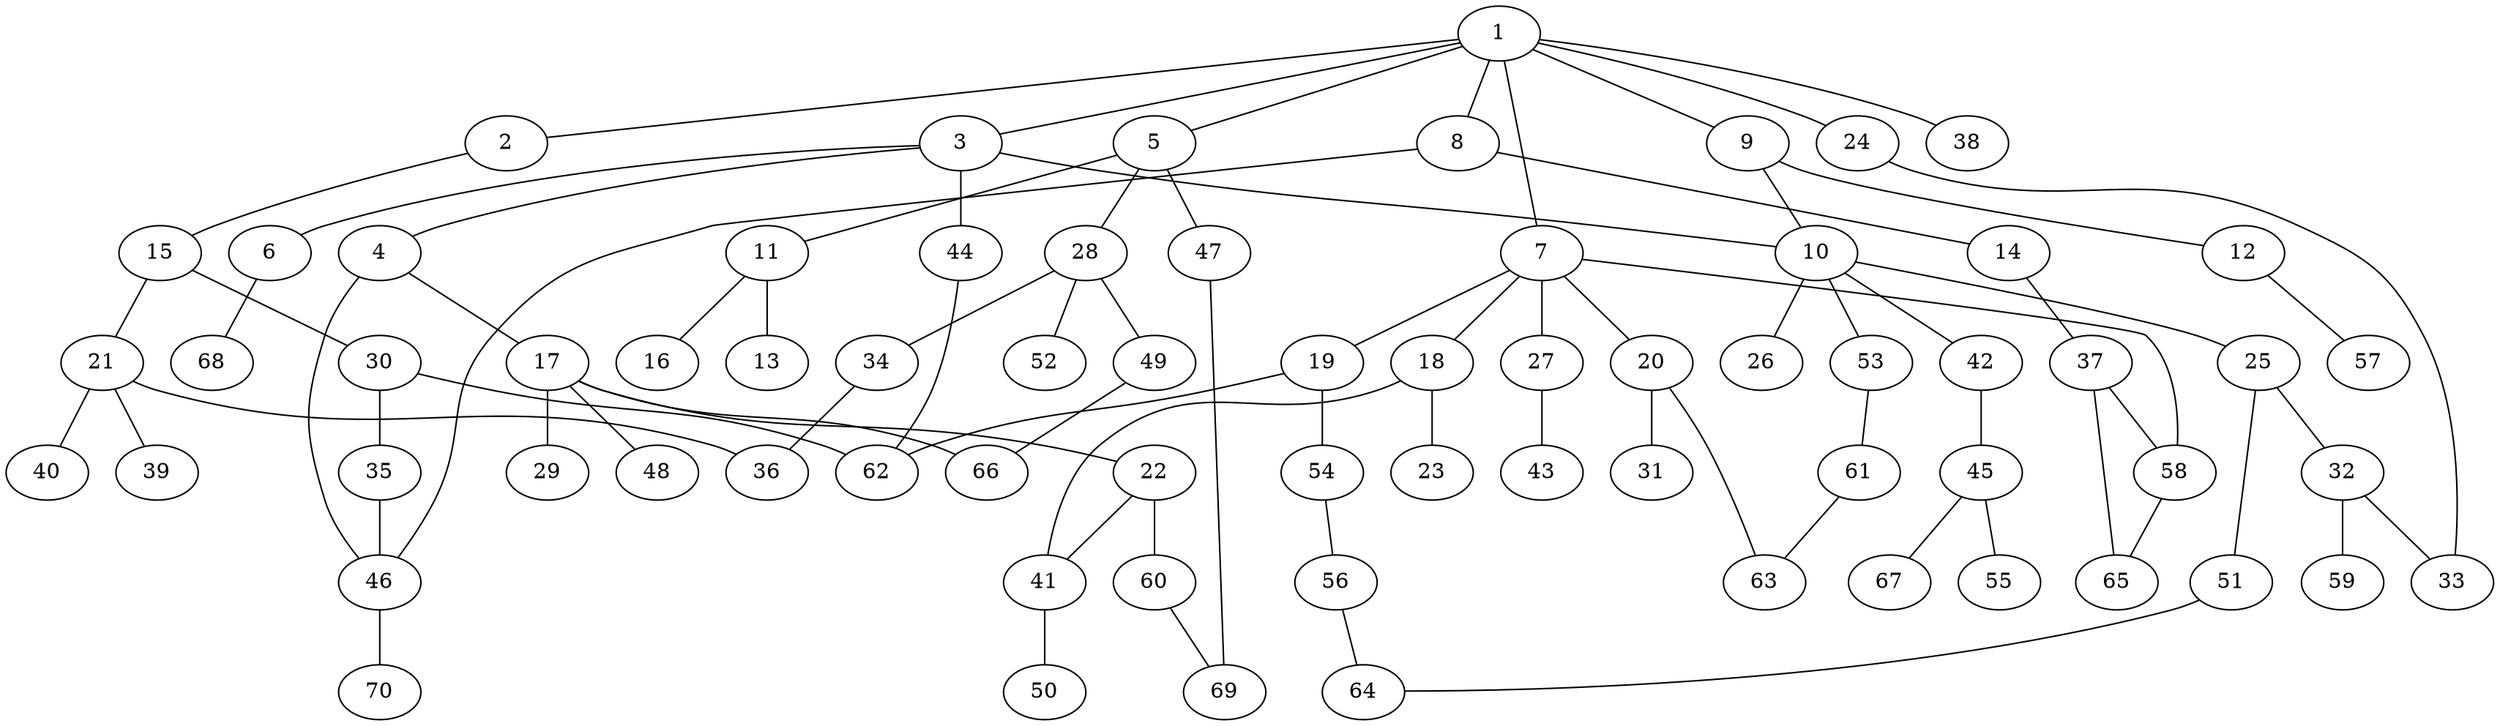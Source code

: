 graph graphname {1--2
1--3
1--5
1--7
1--8
1--9
1--24
1--38
2--15
3--4
3--6
3--10
3--44
4--17
4--46
5--11
5--28
5--47
6--68
7--18
7--19
7--20
7--27
7--58
8--14
8--46
9--10
9--12
10--25
10--26
10--42
10--53
11--13
11--16
12--57
14--37
15--21
15--30
17--22
17--29
17--48
17--66
18--23
18--41
19--54
19--62
20--31
20--63
21--36
21--39
21--40
22--41
22--60
24--33
25--32
25--51
27--43
28--34
28--49
28--52
30--35
30--62
32--33
32--59
34--36
35--46
37--58
37--65
41--50
42--45
44--62
45--55
45--67
46--70
47--69
49--66
51--64
53--61
54--56
56--64
58--65
60--69
61--63
}